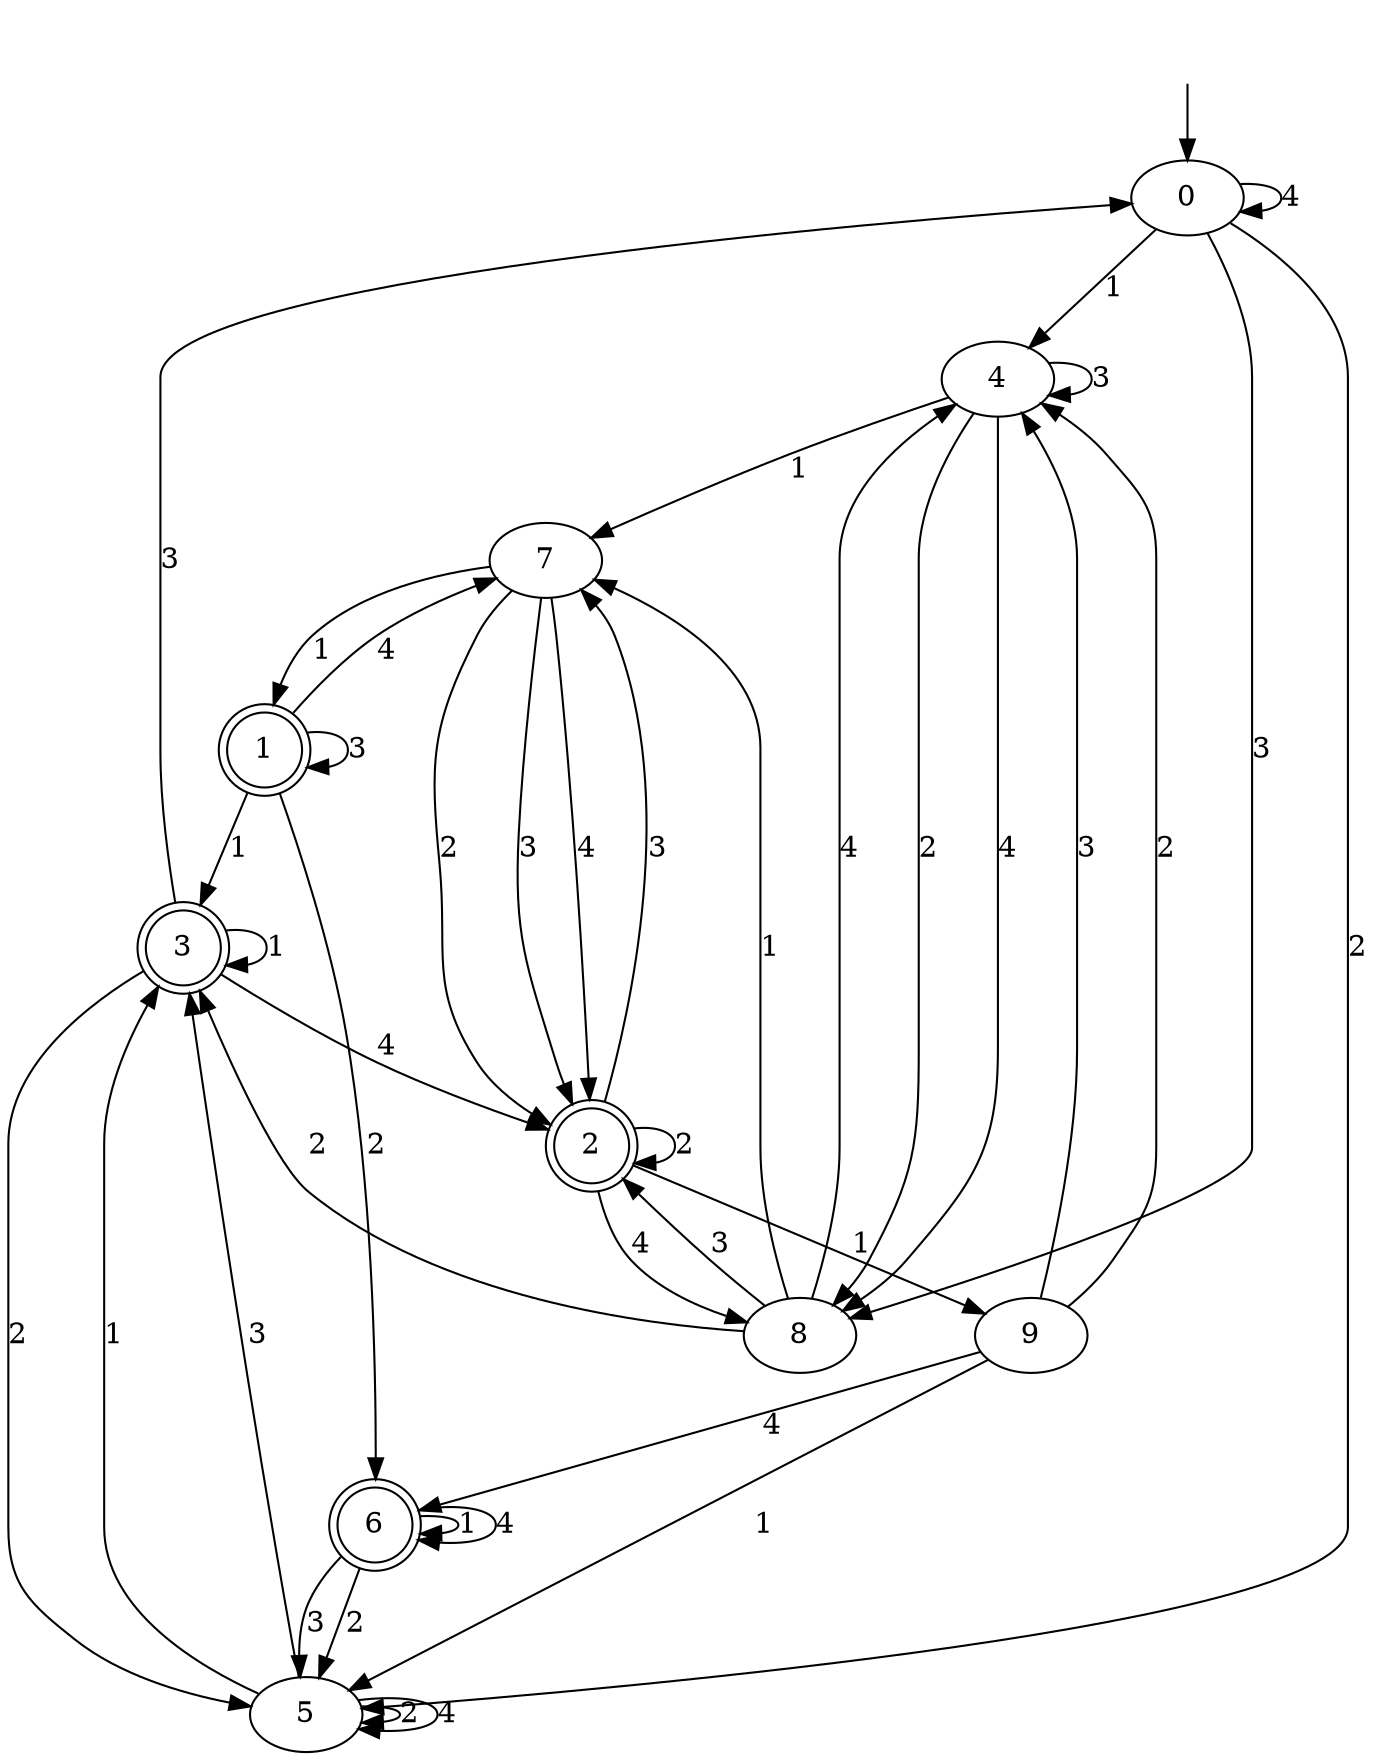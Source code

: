 digraph dfa_size_10_inputs_4_2 {
0 [label=0];
1 [label=1, shape=doublecircle];
2 [label=2, shape=doublecircle];
3 [label=3, shape=doublecircle];
4 [label=4];
5 [label=5];
6 [label=6, shape=doublecircle];
7 [label=7];
8 [label=8];
9 [label=9];
0 -> 4  [label=1];
0 -> 5  [label=2];
0 -> 8  [label=3];
0 -> 0  [label=4];
1 -> 3  [label=1];
1 -> 6  [label=2];
1 -> 1  [label=3];
1 -> 7  [label=4];
2 -> 9  [label=1];
2 -> 2  [label=2];
2 -> 7  [label=3];
2 -> 8  [label=4];
3 -> 3  [label=1];
3 -> 5  [label=2];
3 -> 0  [label=3];
3 -> 2  [label=4];
4 -> 7  [label=1];
4 -> 8  [label=2];
4 -> 4  [label=3];
4 -> 8  [label=4];
5 -> 3  [label=1];
5 -> 5  [label=2];
5 -> 3  [label=3];
5 -> 5  [label=4];
6 -> 6  [label=1];
6 -> 5  [label=2];
6 -> 5  [label=3];
6 -> 6  [label=4];
7 -> 1  [label=1];
7 -> 2  [label=2];
7 -> 2  [label=3];
7 -> 2  [label=4];
8 -> 7  [label=1];
8 -> 3  [label=2];
8 -> 2  [label=3];
8 -> 4  [label=4];
9 -> 5  [label=1];
9 -> 4  [label=2];
9 -> 4  [label=3];
9 -> 6  [label=4];
__start0 [label="", shape=none];
__start0 -> 0  [label=""];
}
